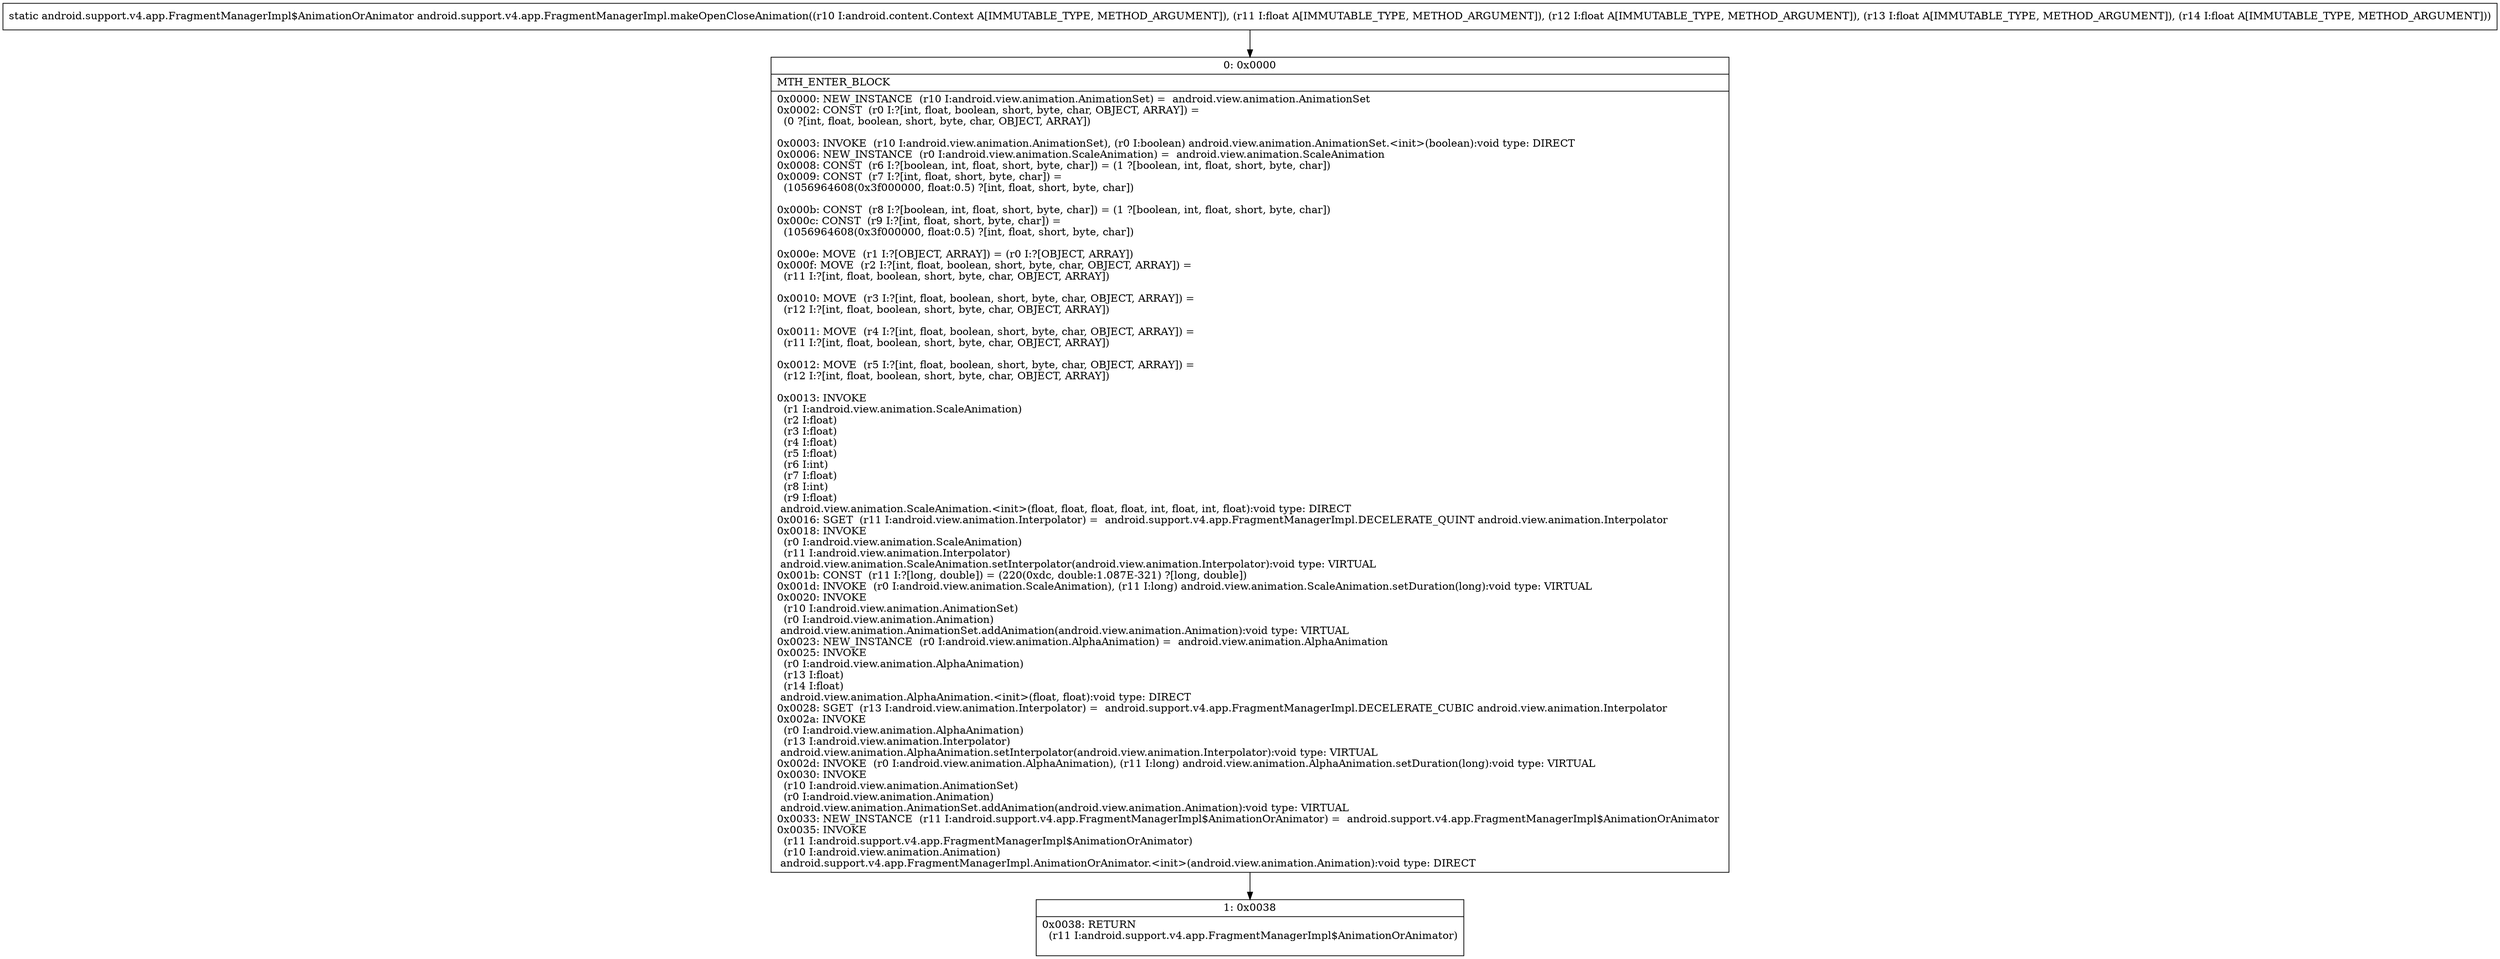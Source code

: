 digraph "CFG forandroid.support.v4.app.FragmentManagerImpl.makeOpenCloseAnimation(Landroid\/content\/Context;FFFF)Landroid\/support\/v4\/app\/FragmentManagerImpl$AnimationOrAnimator;" {
Node_0 [shape=record,label="{0\:\ 0x0000|MTH_ENTER_BLOCK\l|0x0000: NEW_INSTANCE  (r10 I:android.view.animation.AnimationSet) =  android.view.animation.AnimationSet \l0x0002: CONST  (r0 I:?[int, float, boolean, short, byte, char, OBJECT, ARRAY]) = \l  (0 ?[int, float, boolean, short, byte, char, OBJECT, ARRAY])\l \l0x0003: INVOKE  (r10 I:android.view.animation.AnimationSet), (r0 I:boolean) android.view.animation.AnimationSet.\<init\>(boolean):void type: DIRECT \l0x0006: NEW_INSTANCE  (r0 I:android.view.animation.ScaleAnimation) =  android.view.animation.ScaleAnimation \l0x0008: CONST  (r6 I:?[boolean, int, float, short, byte, char]) = (1 ?[boolean, int, float, short, byte, char]) \l0x0009: CONST  (r7 I:?[int, float, short, byte, char]) = \l  (1056964608(0x3f000000, float:0.5) ?[int, float, short, byte, char])\l \l0x000b: CONST  (r8 I:?[boolean, int, float, short, byte, char]) = (1 ?[boolean, int, float, short, byte, char]) \l0x000c: CONST  (r9 I:?[int, float, short, byte, char]) = \l  (1056964608(0x3f000000, float:0.5) ?[int, float, short, byte, char])\l \l0x000e: MOVE  (r1 I:?[OBJECT, ARRAY]) = (r0 I:?[OBJECT, ARRAY]) \l0x000f: MOVE  (r2 I:?[int, float, boolean, short, byte, char, OBJECT, ARRAY]) = \l  (r11 I:?[int, float, boolean, short, byte, char, OBJECT, ARRAY])\l \l0x0010: MOVE  (r3 I:?[int, float, boolean, short, byte, char, OBJECT, ARRAY]) = \l  (r12 I:?[int, float, boolean, short, byte, char, OBJECT, ARRAY])\l \l0x0011: MOVE  (r4 I:?[int, float, boolean, short, byte, char, OBJECT, ARRAY]) = \l  (r11 I:?[int, float, boolean, short, byte, char, OBJECT, ARRAY])\l \l0x0012: MOVE  (r5 I:?[int, float, boolean, short, byte, char, OBJECT, ARRAY]) = \l  (r12 I:?[int, float, boolean, short, byte, char, OBJECT, ARRAY])\l \l0x0013: INVOKE  \l  (r1 I:android.view.animation.ScaleAnimation)\l  (r2 I:float)\l  (r3 I:float)\l  (r4 I:float)\l  (r5 I:float)\l  (r6 I:int)\l  (r7 I:float)\l  (r8 I:int)\l  (r9 I:float)\l android.view.animation.ScaleAnimation.\<init\>(float, float, float, float, int, float, int, float):void type: DIRECT \l0x0016: SGET  (r11 I:android.view.animation.Interpolator) =  android.support.v4.app.FragmentManagerImpl.DECELERATE_QUINT android.view.animation.Interpolator \l0x0018: INVOKE  \l  (r0 I:android.view.animation.ScaleAnimation)\l  (r11 I:android.view.animation.Interpolator)\l android.view.animation.ScaleAnimation.setInterpolator(android.view.animation.Interpolator):void type: VIRTUAL \l0x001b: CONST  (r11 I:?[long, double]) = (220(0xdc, double:1.087E\-321) ?[long, double]) \l0x001d: INVOKE  (r0 I:android.view.animation.ScaleAnimation), (r11 I:long) android.view.animation.ScaleAnimation.setDuration(long):void type: VIRTUAL \l0x0020: INVOKE  \l  (r10 I:android.view.animation.AnimationSet)\l  (r0 I:android.view.animation.Animation)\l android.view.animation.AnimationSet.addAnimation(android.view.animation.Animation):void type: VIRTUAL \l0x0023: NEW_INSTANCE  (r0 I:android.view.animation.AlphaAnimation) =  android.view.animation.AlphaAnimation \l0x0025: INVOKE  \l  (r0 I:android.view.animation.AlphaAnimation)\l  (r13 I:float)\l  (r14 I:float)\l android.view.animation.AlphaAnimation.\<init\>(float, float):void type: DIRECT \l0x0028: SGET  (r13 I:android.view.animation.Interpolator) =  android.support.v4.app.FragmentManagerImpl.DECELERATE_CUBIC android.view.animation.Interpolator \l0x002a: INVOKE  \l  (r0 I:android.view.animation.AlphaAnimation)\l  (r13 I:android.view.animation.Interpolator)\l android.view.animation.AlphaAnimation.setInterpolator(android.view.animation.Interpolator):void type: VIRTUAL \l0x002d: INVOKE  (r0 I:android.view.animation.AlphaAnimation), (r11 I:long) android.view.animation.AlphaAnimation.setDuration(long):void type: VIRTUAL \l0x0030: INVOKE  \l  (r10 I:android.view.animation.AnimationSet)\l  (r0 I:android.view.animation.Animation)\l android.view.animation.AnimationSet.addAnimation(android.view.animation.Animation):void type: VIRTUAL \l0x0033: NEW_INSTANCE  (r11 I:android.support.v4.app.FragmentManagerImpl$AnimationOrAnimator) =  android.support.v4.app.FragmentManagerImpl$AnimationOrAnimator \l0x0035: INVOKE  \l  (r11 I:android.support.v4.app.FragmentManagerImpl$AnimationOrAnimator)\l  (r10 I:android.view.animation.Animation)\l android.support.v4.app.FragmentManagerImpl.AnimationOrAnimator.\<init\>(android.view.animation.Animation):void type: DIRECT \l}"];
Node_1 [shape=record,label="{1\:\ 0x0038|0x0038: RETURN  \l  (r11 I:android.support.v4.app.FragmentManagerImpl$AnimationOrAnimator)\l \l}"];
MethodNode[shape=record,label="{static android.support.v4.app.FragmentManagerImpl$AnimationOrAnimator android.support.v4.app.FragmentManagerImpl.makeOpenCloseAnimation((r10 I:android.content.Context A[IMMUTABLE_TYPE, METHOD_ARGUMENT]), (r11 I:float A[IMMUTABLE_TYPE, METHOD_ARGUMENT]), (r12 I:float A[IMMUTABLE_TYPE, METHOD_ARGUMENT]), (r13 I:float A[IMMUTABLE_TYPE, METHOD_ARGUMENT]), (r14 I:float A[IMMUTABLE_TYPE, METHOD_ARGUMENT])) }"];
MethodNode -> Node_0;
Node_0 -> Node_1;
}

